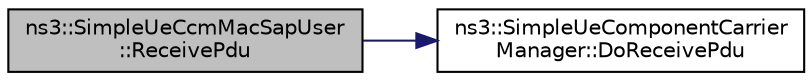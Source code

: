 digraph "ns3::SimpleUeCcmMacSapUser::ReceivePdu"
{
 // LATEX_PDF_SIZE
  edge [fontname="Helvetica",fontsize="10",labelfontname="Helvetica",labelfontsize="10"];
  node [fontname="Helvetica",fontsize="10",shape=record];
  rankdir="LR";
  Node1 [label="ns3::SimpleUeCcmMacSapUser\l::ReceivePdu",height=0.2,width=0.4,color="black", fillcolor="grey75", style="filled", fontcolor="black",tooltip="Called by the MAC to notify the RLC of the reception of a new PDU."];
  Node1 -> Node2 [color="midnightblue",fontsize="10",style="solid",fontname="Helvetica"];
  Node2 [label="ns3::SimpleUeComponentCarrier\lManager::DoReceivePdu",height=0.2,width=0.4,color="black", fillcolor="white", style="filled",URL="$classns3_1_1_simple_ue_component_carrier_manager.html#abe25e5b07ea47de35f9f5b994820d4f9",tooltip="Receive PDU function."];
}
